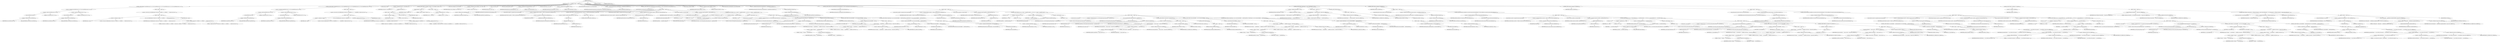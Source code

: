 digraph "execute" {  
"139" [label = <(METHOD,execute)<SUB>161</SUB>> ]
"6" [label = <(PARAM,this)<SUB>161</SUB>> ]
"140" [label = <(BLOCK,&lt;empty&gt;,&lt;empty&gt;)<SUB>161</SUB>> ]
"141" [label = <(CONTROL_STRUCTURE,if ((sourceFileSets.size() == 0) &amp;&amp; (sourceFileLists.size() == 0)),if ((sourceFileSets.size() == 0) &amp;&amp; (sourceFileLists.size() == 0)))<SUB>163</SUB>> ]
"142" [label = <(&lt;operator&gt;.logicalAnd,(sourceFileSets.size() == 0) &amp;&amp; (sourceFileLists.size() == 0))<SUB>163</SUB>> ]
"143" [label = <(&lt;operator&gt;.equals,sourceFileSets.size() == 0)<SUB>163</SUB>> ]
"144" [label = <(size,sourceFileSets.size())<SUB>163</SUB>> ]
"145" [label = <(&lt;operator&gt;.fieldAccess,this.sourceFileSets)<SUB>163</SUB>> ]
"146" [label = <(IDENTIFIER,this,sourceFileSets.size())<SUB>163</SUB>> ]
"147" [label = <(FIELD_IDENTIFIER,sourceFileSets,sourceFileSets)<SUB>163</SUB>> ]
"148" [label = <(LITERAL,0,sourceFileSets.size() == 0)<SUB>163</SUB>> ]
"149" [label = <(&lt;operator&gt;.equals,sourceFileLists.size() == 0)<SUB>163</SUB>> ]
"150" [label = <(size,sourceFileLists.size())<SUB>163</SUB>> ]
"151" [label = <(&lt;operator&gt;.fieldAccess,this.sourceFileLists)<SUB>163</SUB>> ]
"152" [label = <(IDENTIFIER,this,sourceFileLists.size())<SUB>163</SUB>> ]
"153" [label = <(FIELD_IDENTIFIER,sourceFileLists,sourceFileLists)<SUB>163</SUB>> ]
"154" [label = <(LITERAL,0,sourceFileLists.size() == 0)<SUB>163</SUB>> ]
"155" [label = <(BLOCK,&lt;empty&gt;,&lt;empty&gt;)<SUB>163</SUB>> ]
"156" [label = <(&lt;operator&gt;.throw,throw new BuildException(&quot;At least one &lt;srcfileset&gt; or &lt;srcfilelist&gt;&quot; + &quot; element must be set&quot;);)<SUB>164</SUB>> ]
"157" [label = <(BLOCK,&lt;empty&gt;,&lt;empty&gt;)<SUB>164</SUB>> ]
"158" [label = <(&lt;operator&gt;.assignment,&lt;empty&gt;)> ]
"159" [label = <(IDENTIFIER,$obj4,&lt;empty&gt;)> ]
"160" [label = <(&lt;operator&gt;.alloc,new BuildException(&quot;At least one &lt;srcfileset&gt; or &lt;srcfilelist&gt;&quot; + &quot; element must be set&quot;))<SUB>164</SUB>> ]
"161" [label = <(&lt;init&gt;,new BuildException(&quot;At least one &lt;srcfileset&gt; or &lt;srcfilelist&gt;&quot; + &quot; element must be set&quot;))<SUB>164</SUB>> ]
"162" [label = <(IDENTIFIER,$obj4,new BuildException(&quot;At least one &lt;srcfileset&gt; or &lt;srcfilelist&gt;&quot; + &quot; element must be set&quot;))> ]
"163" [label = <(&lt;operator&gt;.addition,&quot;At least one &lt;srcfileset&gt; or &lt;srcfilelist&gt;&quot; + &quot; element must be set&quot;)<SUB>164</SUB>> ]
"164" [label = <(LITERAL,&quot;At least one &lt;srcfileset&gt; or &lt;srcfilelist&gt;&quot;,&quot;At least one &lt;srcfileset&gt; or &lt;srcfilelist&gt;&quot; + &quot; element must be set&quot;)<SUB>164</SUB>> ]
"165" [label = <(LITERAL,&quot; element must be set&quot;,&quot;At least one &lt;srcfileset&gt; or &lt;srcfilelist&gt;&quot; + &quot; element must be set&quot;)<SUB>165</SUB>> ]
"166" [label = <(IDENTIFIER,$obj4,&lt;empty&gt;)> ]
"167" [label = <(CONTROL_STRUCTURE,if ((targetFileSets.size() == 0) &amp;&amp; (targetFileLists.size() == 0)),if ((targetFileSets.size() == 0) &amp;&amp; (targetFileLists.size() == 0)))<SUB>168</SUB>> ]
"168" [label = <(&lt;operator&gt;.logicalAnd,(targetFileSets.size() == 0) &amp;&amp; (targetFileLists.size() == 0))<SUB>168</SUB>> ]
"169" [label = <(&lt;operator&gt;.equals,targetFileSets.size() == 0)<SUB>168</SUB>> ]
"170" [label = <(size,targetFileSets.size())<SUB>168</SUB>> ]
"171" [label = <(&lt;operator&gt;.fieldAccess,this.targetFileSets)<SUB>168</SUB>> ]
"172" [label = <(IDENTIFIER,this,targetFileSets.size())<SUB>168</SUB>> ]
"173" [label = <(FIELD_IDENTIFIER,targetFileSets,targetFileSets)<SUB>168</SUB>> ]
"174" [label = <(LITERAL,0,targetFileSets.size() == 0)<SUB>168</SUB>> ]
"175" [label = <(&lt;operator&gt;.equals,targetFileLists.size() == 0)<SUB>168</SUB>> ]
"176" [label = <(size,targetFileLists.size())<SUB>168</SUB>> ]
"177" [label = <(&lt;operator&gt;.fieldAccess,this.targetFileLists)<SUB>168</SUB>> ]
"178" [label = <(IDENTIFIER,this,targetFileLists.size())<SUB>168</SUB>> ]
"179" [label = <(FIELD_IDENTIFIER,targetFileLists,targetFileLists)<SUB>168</SUB>> ]
"180" [label = <(LITERAL,0,targetFileLists.size() == 0)<SUB>168</SUB>> ]
"181" [label = <(BLOCK,&lt;empty&gt;,&lt;empty&gt;)<SUB>168</SUB>> ]
"182" [label = <(&lt;operator&gt;.throw,throw new BuildException(&quot;At least one &lt;targetfileset&gt; or&quot; + &quot; &lt;targetfilelist&gt; element must be set&quot;);)<SUB>169</SUB>> ]
"183" [label = <(BLOCK,&lt;empty&gt;,&lt;empty&gt;)<SUB>169</SUB>> ]
"184" [label = <(&lt;operator&gt;.assignment,&lt;empty&gt;)> ]
"185" [label = <(IDENTIFIER,$obj5,&lt;empty&gt;)> ]
"186" [label = <(&lt;operator&gt;.alloc,new BuildException(&quot;At least one &lt;targetfileset&gt; or&quot; + &quot; &lt;targetfilelist&gt; element must be set&quot;))<SUB>169</SUB>> ]
"187" [label = <(&lt;init&gt;,new BuildException(&quot;At least one &lt;targetfileset&gt; or&quot; + &quot; &lt;targetfilelist&gt; element must be set&quot;))<SUB>169</SUB>> ]
"188" [label = <(IDENTIFIER,$obj5,new BuildException(&quot;At least one &lt;targetfileset&gt; or&quot; + &quot; &lt;targetfilelist&gt; element must be set&quot;))> ]
"189" [label = <(&lt;operator&gt;.addition,&quot;At least one &lt;targetfileset&gt; or&quot; + &quot; &lt;targetfilelist&gt; element must be set&quot;)<SUB>169</SUB>> ]
"190" [label = <(LITERAL,&quot;At least one &lt;targetfileset&gt; or&quot;,&quot;At least one &lt;targetfileset&gt; or&quot; + &quot; &lt;targetfilelist&gt; element must be set&quot;)<SUB>169</SUB>> ]
"191" [label = <(LITERAL,&quot; &lt;targetfilelist&gt; element must be set&quot;,&quot;At least one &lt;targetfileset&gt; or&quot; + &quot; &lt;targetfilelist&gt; element must be set&quot;)<SUB>170</SUB>> ]
"192" [label = <(IDENTIFIER,$obj5,&lt;empty&gt;)> ]
"193" [label = <(LOCAL,long now: long)> ]
"194" [label = <(&lt;operator&gt;.assignment,long now = this.getTime())<SUB>173</SUB>> ]
"195" [label = <(IDENTIFIER,now,long now = this.getTime())<SUB>173</SUB>> ]
"196" [label = <(getTime,this.getTime())<SUB>173</SUB>> ]
"197" [label = <(BLOCK,&lt;empty&gt;,&lt;empty&gt;)<SUB>173</SUB>> ]
"198" [label = <(&lt;operator&gt;.assignment,&lt;empty&gt;)> ]
"199" [label = <(IDENTIFIER,$obj6,&lt;empty&gt;)> ]
"200" [label = <(&lt;operator&gt;.alloc,new Date())<SUB>173</SUB>> ]
"201" [label = <(&lt;init&gt;,new Date())<SUB>173</SUB>> ]
"202" [label = <(IDENTIFIER,$obj6,new Date())> ]
"203" [label = <(IDENTIFIER,$obj6,&lt;empty&gt;)> ]
"204" [label = <(CONTROL_STRUCTURE,if (Os.isFamily(&quot;windows&quot;)),if (Os.isFamily(&quot;windows&quot;)))<SUB>179</SUB>> ]
"205" [label = <(isFamily,isFamily(&quot;windows&quot;))<SUB>179</SUB>> ]
"206" [label = <(IDENTIFIER,Os,isFamily(&quot;windows&quot;))<SUB>179</SUB>> ]
"207" [label = <(LITERAL,&quot;windows&quot;,isFamily(&quot;windows&quot;))<SUB>179</SUB>> ]
"208" [label = <(BLOCK,&lt;empty&gt;,&lt;empty&gt;)<SUB>179</SUB>> ]
"209" [label = <(&lt;operator&gt;.assignmentPlus,now += 2000)<SUB>180</SUB>> ]
"210" [label = <(IDENTIFIER,now,now += 2000)<SUB>180</SUB>> ]
"211" [label = <(LITERAL,2000,now += 2000)<SUB>180</SUB>> ]
"4" [label = <(LOCAL,Vector allTargets: java.util.Vector)> ]
"212" [label = <(&lt;operator&gt;.assignment,Vector allTargets = new Vector())<SUB>186</SUB>> ]
"213" [label = <(IDENTIFIER,allTargets,Vector allTargets = new Vector())<SUB>186</SUB>> ]
"214" [label = <(&lt;operator&gt;.alloc,new Vector())<SUB>186</SUB>> ]
"215" [label = <(&lt;init&gt;,new Vector())<SUB>186</SUB>> ]
"3" [label = <(IDENTIFIER,allTargets,new Vector())<SUB>186</SUB>> ]
"216" [label = <(LOCAL,long oldestTargetTime: long)> ]
"217" [label = <(&lt;operator&gt;.assignment,long oldestTargetTime = 0)<SUB>187</SUB>> ]
"218" [label = <(IDENTIFIER,oldestTargetTime,long oldestTargetTime = 0)<SUB>187</SUB>> ]
"219" [label = <(LITERAL,0,long oldestTargetTime = 0)<SUB>187</SUB>> ]
"220" [label = <(LOCAL,File oldestTarget: java.io.File)> ]
"221" [label = <(&lt;operator&gt;.assignment,File oldestTarget = null)<SUB>188</SUB>> ]
"222" [label = <(IDENTIFIER,oldestTarget,File oldestTarget = null)<SUB>188</SUB>> ]
"223" [label = <(LITERAL,null,File oldestTarget = null)<SUB>188</SUB>> ]
"224" [label = <(LOCAL,Enumeration enumTargetSets: java.util.Enumeration)> ]
"225" [label = <(&lt;operator&gt;.assignment,Enumeration enumTargetSets = targetFileSets.elements())<SUB>189</SUB>> ]
"226" [label = <(IDENTIFIER,enumTargetSets,Enumeration enumTargetSets = targetFileSets.elements())<SUB>189</SUB>> ]
"227" [label = <(elements,targetFileSets.elements())<SUB>189</SUB>> ]
"228" [label = <(&lt;operator&gt;.fieldAccess,this.targetFileSets)<SUB>189</SUB>> ]
"229" [label = <(IDENTIFIER,this,targetFileSets.elements())<SUB>189</SUB>> ]
"230" [label = <(FIELD_IDENTIFIER,targetFileSets,targetFileSets)<SUB>189</SUB>> ]
"231" [label = <(CONTROL_STRUCTURE,while (enumTargetSets.hasMoreElements()),while (enumTargetSets.hasMoreElements()))<SUB>190</SUB>> ]
"232" [label = <(hasMoreElements,enumTargetSets.hasMoreElements())<SUB>190</SUB>> ]
"233" [label = <(IDENTIFIER,enumTargetSets,enumTargetSets.hasMoreElements())<SUB>190</SUB>> ]
"234" [label = <(BLOCK,&lt;empty&gt;,&lt;empty&gt;)<SUB>190</SUB>> ]
"235" [label = <(LOCAL,FileSet targetFS: org.apache.tools.ant.types.FileSet)> ]
"236" [label = <(&lt;operator&gt;.assignment,FileSet targetFS = (FileSet) enumTargetSets.nextElement())<SUB>192</SUB>> ]
"237" [label = <(IDENTIFIER,targetFS,FileSet targetFS = (FileSet) enumTargetSets.nextElement())<SUB>192</SUB>> ]
"238" [label = <(&lt;operator&gt;.cast,(FileSet) enumTargetSets.nextElement())<SUB>192</SUB>> ]
"239" [label = <(TYPE_REF,FileSet,FileSet)<SUB>192</SUB>> ]
"240" [label = <(nextElement,enumTargetSets.nextElement())<SUB>192</SUB>> ]
"241" [label = <(IDENTIFIER,enumTargetSets,enumTargetSets.nextElement())<SUB>192</SUB>> ]
"242" [label = <(CONTROL_STRUCTURE,if (!targetFS.getDir(getProject()).exists()),if (!targetFS.getDir(getProject()).exists()))<SUB>193</SUB>> ]
"243" [label = <(&lt;operator&gt;.logicalNot,!targetFS.getDir(getProject()).exists())<SUB>193</SUB>> ]
"244" [label = <(exists,exists())<SUB>193</SUB>> ]
"245" [label = <(getDir,getDir(getProject()))<SUB>193</SUB>> ]
"246" [label = <(IDENTIFIER,targetFS,getDir(getProject()))<SUB>193</SUB>> ]
"247" [label = <(getProject,getProject())<SUB>193</SUB>> ]
"5" [label = <(IDENTIFIER,this,getProject())<SUB>193</SUB>> ]
"248" [label = <(BLOCK,&lt;empty&gt;,&lt;empty&gt;)<SUB>193</SUB>> ]
"249" [label = <(CONTROL_STRUCTURE,continue;,continue;)<SUB>195</SUB>> ]
"250" [label = <(LOCAL,DirectoryScanner targetDS: org.apache.tools.ant.DirectoryScanner)> ]
"251" [label = <(&lt;operator&gt;.assignment,DirectoryScanner targetDS = getDirectoryScanner(getProject()))<SUB>198</SUB>> ]
"252" [label = <(IDENTIFIER,targetDS,DirectoryScanner targetDS = getDirectoryScanner(getProject()))<SUB>198</SUB>> ]
"253" [label = <(getDirectoryScanner,getDirectoryScanner(getProject()))<SUB>198</SUB>> ]
"254" [label = <(IDENTIFIER,targetFS,getDirectoryScanner(getProject()))<SUB>198</SUB>> ]
"255" [label = <(getProject,getProject())<SUB>198</SUB>> ]
"7" [label = <(IDENTIFIER,this,getProject())<SUB>198</SUB>> ]
"256" [label = <(LOCAL,String[] targetFiles: java.lang.String[])> ]
"257" [label = <(&lt;operator&gt;.assignment,String[] targetFiles = getIncludedFiles())<SUB>199</SUB>> ]
"258" [label = <(IDENTIFIER,targetFiles,String[] targetFiles = getIncludedFiles())<SUB>199</SUB>> ]
"259" [label = <(getIncludedFiles,getIncludedFiles())<SUB>199</SUB>> ]
"260" [label = <(IDENTIFIER,targetDS,getIncludedFiles())<SUB>199</SUB>> ]
"261" [label = <(CONTROL_STRUCTURE,for (int i = 0; Some(i &lt; targetFiles.length); i++),for (int i = 0; Some(i &lt; targetFiles.length); i++))<SUB>201</SUB>> ]
"262" [label = <(LOCAL,int i: int)> ]
"263" [label = <(&lt;operator&gt;.assignment,int i = 0)<SUB>201</SUB>> ]
"264" [label = <(IDENTIFIER,i,int i = 0)<SUB>201</SUB>> ]
"265" [label = <(LITERAL,0,int i = 0)<SUB>201</SUB>> ]
"266" [label = <(&lt;operator&gt;.lessThan,i &lt; targetFiles.length)<SUB>201</SUB>> ]
"267" [label = <(IDENTIFIER,i,i &lt; targetFiles.length)<SUB>201</SUB>> ]
"268" [label = <(&lt;operator&gt;.fieldAccess,targetFiles.length)<SUB>201</SUB>> ]
"269" [label = <(IDENTIFIER,targetFiles,i &lt; targetFiles.length)<SUB>201</SUB>> ]
"270" [label = <(FIELD_IDENTIFIER,length,length)<SUB>201</SUB>> ]
"271" [label = <(&lt;operator&gt;.postIncrement,i++)<SUB>201</SUB>> ]
"272" [label = <(IDENTIFIER,i,i++)<SUB>201</SUB>> ]
"273" [label = <(BLOCK,&lt;empty&gt;,&lt;empty&gt;)<SUB>201</SUB>> ]
"10" [label = <(LOCAL,File dest: java.io.File)> ]
"274" [label = <(&lt;operator&gt;.assignment,File dest = new File(targetFS.getDir(getProject()), targetFiles[i]))<SUB>203</SUB>> ]
"275" [label = <(IDENTIFIER,dest,File dest = new File(targetFS.getDir(getProject()), targetFiles[i]))<SUB>203</SUB>> ]
"276" [label = <(&lt;operator&gt;.alloc,new File(targetFS.getDir(getProject()), targetFiles[i]))<SUB>203</SUB>> ]
"277" [label = <(&lt;init&gt;,new File(targetFS.getDir(getProject()), targetFiles[i]))<SUB>203</SUB>> ]
"9" [label = <(IDENTIFIER,dest,new File(targetFS.getDir(getProject()), targetFiles[i]))<SUB>203</SUB>> ]
"278" [label = <(getDir,getDir(getProject()))<SUB>203</SUB>> ]
"279" [label = <(IDENTIFIER,targetFS,getDir(getProject()))<SUB>203</SUB>> ]
"280" [label = <(getProject,getProject())<SUB>203</SUB>> ]
"8" [label = <(IDENTIFIER,this,getProject())<SUB>203</SUB>> ]
"281" [label = <(&lt;operator&gt;.indexAccess,targetFiles[i])<SUB>203</SUB>> ]
"282" [label = <(IDENTIFIER,targetFiles,new File(targetFS.getDir(getProject()), targetFiles[i]))<SUB>203</SUB>> ]
"283" [label = <(IDENTIFIER,i,new File(targetFS.getDir(getProject()), targetFiles[i]))<SUB>203</SUB>> ]
"284" [label = <(addElement,allTargets.addElement(dest))<SUB>204</SUB>> ]
"285" [label = <(IDENTIFIER,allTargets,allTargets.addElement(dest))<SUB>204</SUB>> ]
"286" [label = <(IDENTIFIER,dest,allTargets.addElement(dest))<SUB>204</SUB>> ]
"287" [label = <(CONTROL_STRUCTURE,if (dest.lastModified() &gt; now),if (dest.lastModified() &gt; now))<SUB>206</SUB>> ]
"288" [label = <(&lt;operator&gt;.greaterThan,dest.lastModified() &gt; now)<SUB>206</SUB>> ]
"289" [label = <(lastModified,dest.lastModified())<SUB>206</SUB>> ]
"290" [label = <(IDENTIFIER,dest,dest.lastModified())<SUB>206</SUB>> ]
"291" [label = <(IDENTIFIER,now,dest.lastModified() &gt; now)<SUB>206</SUB>> ]
"292" [label = <(BLOCK,&lt;empty&gt;,&lt;empty&gt;)<SUB>206</SUB>> ]
"293" [label = <(log,log(&quot;Warning: &quot; + targetFiles[i] + &quot; modified in the future.&quot;, Project.MSG_WARN))<SUB>207</SUB>> ]
"11" [label = <(IDENTIFIER,this,log(&quot;Warning: &quot; + targetFiles[i] + &quot; modified in the future.&quot;, Project.MSG_WARN))<SUB>207</SUB>> ]
"294" [label = <(&lt;operator&gt;.addition,&quot;Warning: &quot; + targetFiles[i] + &quot; modified in the future.&quot;)<SUB>207</SUB>> ]
"295" [label = <(&lt;operator&gt;.addition,&quot;Warning: &quot; + targetFiles[i])<SUB>207</SUB>> ]
"296" [label = <(LITERAL,&quot;Warning: &quot;,&quot;Warning: &quot; + targetFiles[i])<SUB>207</SUB>> ]
"297" [label = <(&lt;operator&gt;.indexAccess,targetFiles[i])<SUB>207</SUB>> ]
"298" [label = <(IDENTIFIER,targetFiles,&quot;Warning: &quot; + targetFiles[i])<SUB>207</SUB>> ]
"299" [label = <(IDENTIFIER,i,&quot;Warning: &quot; + targetFiles[i])<SUB>207</SUB>> ]
"300" [label = <(LITERAL,&quot; modified in the future.&quot;,&quot;Warning: &quot; + targetFiles[i] + &quot; modified in the future.&quot;)<SUB>207</SUB>> ]
"301" [label = <(&lt;operator&gt;.fieldAccess,Project.MSG_WARN)<SUB>208</SUB>> ]
"302" [label = <(IDENTIFIER,Project,log(&quot;Warning: &quot; + targetFiles[i] + &quot; modified in the future.&quot;, Project.MSG_WARN))<SUB>208</SUB>> ]
"303" [label = <(FIELD_IDENTIFIER,MSG_WARN,MSG_WARN)<SUB>208</SUB>> ]
"304" [label = <(CONTROL_STRUCTURE,if (oldestTarget == null || dest.lastModified() &lt; oldestTargetTime),if (oldestTarget == null || dest.lastModified() &lt; oldestTargetTime))<SUB>211</SUB>> ]
"305" [label = <(&lt;operator&gt;.logicalOr,oldestTarget == null || dest.lastModified() &lt; oldestTargetTime)<SUB>211</SUB>> ]
"306" [label = <(&lt;operator&gt;.equals,oldestTarget == null)<SUB>211</SUB>> ]
"307" [label = <(IDENTIFIER,oldestTarget,oldestTarget == null)<SUB>211</SUB>> ]
"308" [label = <(LITERAL,null,oldestTarget == null)<SUB>211</SUB>> ]
"309" [label = <(&lt;operator&gt;.lessThan,dest.lastModified() &lt; oldestTargetTime)<SUB>212</SUB>> ]
"310" [label = <(lastModified,dest.lastModified())<SUB>212</SUB>> ]
"311" [label = <(IDENTIFIER,dest,dest.lastModified())<SUB>212</SUB>> ]
"312" [label = <(IDENTIFIER,oldestTargetTime,dest.lastModified() &lt; oldestTargetTime)<SUB>212</SUB>> ]
"313" [label = <(BLOCK,&lt;empty&gt;,&lt;empty&gt;)<SUB>212</SUB>> ]
"314" [label = <(&lt;operator&gt;.assignment,oldestTargetTime = dest.lastModified())<SUB>213</SUB>> ]
"315" [label = <(IDENTIFIER,oldestTargetTime,oldestTargetTime = dest.lastModified())<SUB>213</SUB>> ]
"316" [label = <(lastModified,dest.lastModified())<SUB>213</SUB>> ]
"317" [label = <(IDENTIFIER,dest,dest.lastModified())<SUB>213</SUB>> ]
"318" [label = <(&lt;operator&gt;.assignment,oldestTarget = dest)<SUB>214</SUB>> ]
"319" [label = <(IDENTIFIER,oldestTarget,oldestTarget = dest)<SUB>214</SUB>> ]
"320" [label = <(IDENTIFIER,dest,oldestTarget = dest)<SUB>214</SUB>> ]
"321" [label = <(LOCAL,boolean upToDate: boolean)> ]
"322" [label = <(&lt;operator&gt;.assignment,boolean upToDate = true)<SUB>222</SUB>> ]
"323" [label = <(IDENTIFIER,upToDate,boolean upToDate = true)<SUB>222</SUB>> ]
"324" [label = <(LITERAL,true,boolean upToDate = true)<SUB>222</SUB>> ]
"325" [label = <(LOCAL,Enumeration enumTargetLists: java.util.Enumeration)> ]
"326" [label = <(&lt;operator&gt;.assignment,Enumeration enumTargetLists = targetFileLists.elements())<SUB>223</SUB>> ]
"327" [label = <(IDENTIFIER,enumTargetLists,Enumeration enumTargetLists = targetFileLists.elements())<SUB>223</SUB>> ]
"328" [label = <(elements,targetFileLists.elements())<SUB>223</SUB>> ]
"329" [label = <(&lt;operator&gt;.fieldAccess,this.targetFileLists)<SUB>223</SUB>> ]
"330" [label = <(IDENTIFIER,this,targetFileLists.elements())<SUB>223</SUB>> ]
"331" [label = <(FIELD_IDENTIFIER,targetFileLists,targetFileLists)<SUB>223</SUB>> ]
"332" [label = <(CONTROL_STRUCTURE,while (enumTargetLists.hasMoreElements()),while (enumTargetLists.hasMoreElements()))<SUB>224</SUB>> ]
"333" [label = <(hasMoreElements,enumTargetLists.hasMoreElements())<SUB>224</SUB>> ]
"334" [label = <(IDENTIFIER,enumTargetLists,enumTargetLists.hasMoreElements())<SUB>224</SUB>> ]
"335" [label = <(BLOCK,&lt;empty&gt;,&lt;empty&gt;)<SUB>224</SUB>> ]
"336" [label = <(LOCAL,FileList targetFL: org.apache.tools.ant.types.FileList)> ]
"337" [label = <(&lt;operator&gt;.assignment,FileList targetFL = (FileList) enumTargetLists.nextElement())<SUB>226</SUB>> ]
"338" [label = <(IDENTIFIER,targetFL,FileList targetFL = (FileList) enumTargetLists.nextElement())<SUB>226</SUB>> ]
"339" [label = <(&lt;operator&gt;.cast,(FileList) enumTargetLists.nextElement())<SUB>226</SUB>> ]
"340" [label = <(TYPE_REF,FileList,FileList)<SUB>226</SUB>> ]
"341" [label = <(nextElement,enumTargetLists.nextElement())<SUB>226</SUB>> ]
"342" [label = <(IDENTIFIER,enumTargetLists,enumTargetLists.nextElement())<SUB>226</SUB>> ]
"343" [label = <(LOCAL,String[] targetFiles: java.lang.String[])> ]
"344" [label = <(&lt;operator&gt;.assignment,String[] targetFiles = getFiles(getProject()))<SUB>227</SUB>> ]
"345" [label = <(IDENTIFIER,targetFiles,String[] targetFiles = getFiles(getProject()))<SUB>227</SUB>> ]
"346" [label = <(getFiles,getFiles(getProject()))<SUB>227</SUB>> ]
"347" [label = <(IDENTIFIER,targetFL,getFiles(getProject()))<SUB>227</SUB>> ]
"348" [label = <(getProject,getProject())<SUB>227</SUB>> ]
"12" [label = <(IDENTIFIER,this,getProject())<SUB>227</SUB>> ]
"349" [label = <(CONTROL_STRUCTURE,for (int i = 0; Some(i &lt; targetFiles.length); i++),for (int i = 0; Some(i &lt; targetFiles.length); i++))<SUB>229</SUB>> ]
"350" [label = <(LOCAL,int i: int)> ]
"351" [label = <(&lt;operator&gt;.assignment,int i = 0)<SUB>229</SUB>> ]
"352" [label = <(IDENTIFIER,i,int i = 0)<SUB>229</SUB>> ]
"353" [label = <(LITERAL,0,int i = 0)<SUB>229</SUB>> ]
"354" [label = <(&lt;operator&gt;.lessThan,i &lt; targetFiles.length)<SUB>229</SUB>> ]
"355" [label = <(IDENTIFIER,i,i &lt; targetFiles.length)<SUB>229</SUB>> ]
"356" [label = <(&lt;operator&gt;.fieldAccess,targetFiles.length)<SUB>229</SUB>> ]
"357" [label = <(IDENTIFIER,targetFiles,i &lt; targetFiles.length)<SUB>229</SUB>> ]
"358" [label = <(FIELD_IDENTIFIER,length,length)<SUB>229</SUB>> ]
"359" [label = <(&lt;operator&gt;.postIncrement,i++)<SUB>229</SUB>> ]
"360" [label = <(IDENTIFIER,i,i++)<SUB>229</SUB>> ]
"361" [label = <(BLOCK,&lt;empty&gt;,&lt;empty&gt;)<SUB>229</SUB>> ]
"15" [label = <(LOCAL,File dest: java.io.File)> ]
"362" [label = <(&lt;operator&gt;.assignment,File dest = new File(targetFL.getDir(getProject()), targetFiles[i]))<SUB>231</SUB>> ]
"363" [label = <(IDENTIFIER,dest,File dest = new File(targetFL.getDir(getProject()), targetFiles[i]))<SUB>231</SUB>> ]
"364" [label = <(&lt;operator&gt;.alloc,new File(targetFL.getDir(getProject()), targetFiles[i]))<SUB>231</SUB>> ]
"365" [label = <(&lt;init&gt;,new File(targetFL.getDir(getProject()), targetFiles[i]))<SUB>231</SUB>> ]
"14" [label = <(IDENTIFIER,dest,new File(targetFL.getDir(getProject()), targetFiles[i]))<SUB>231</SUB>> ]
"366" [label = <(getDir,getDir(getProject()))<SUB>231</SUB>> ]
"367" [label = <(IDENTIFIER,targetFL,getDir(getProject()))<SUB>231</SUB>> ]
"368" [label = <(getProject,getProject())<SUB>231</SUB>> ]
"13" [label = <(IDENTIFIER,this,getProject())<SUB>231</SUB>> ]
"369" [label = <(&lt;operator&gt;.indexAccess,targetFiles[i])<SUB>231</SUB>> ]
"370" [label = <(IDENTIFIER,targetFiles,new File(targetFL.getDir(getProject()), targetFiles[i]))<SUB>231</SUB>> ]
"371" [label = <(IDENTIFIER,i,new File(targetFL.getDir(getProject()), targetFiles[i]))<SUB>231</SUB>> ]
"372" [label = <(CONTROL_STRUCTURE,if (!dest.exists()),if (!dest.exists()))<SUB>232</SUB>> ]
"373" [label = <(&lt;operator&gt;.logicalNot,!dest.exists())<SUB>232</SUB>> ]
"374" [label = <(exists,dest.exists())<SUB>232</SUB>> ]
"375" [label = <(IDENTIFIER,dest,dest.exists())<SUB>232</SUB>> ]
"376" [label = <(BLOCK,&lt;empty&gt;,&lt;empty&gt;)<SUB>232</SUB>> ]
"377" [label = <(log,log(targetFiles[i] + &quot; does not exist.&quot;, Project.MSG_VERBOSE))<SUB>233</SUB>> ]
"16" [label = <(IDENTIFIER,this,log(targetFiles[i] + &quot; does not exist.&quot;, Project.MSG_VERBOSE))<SUB>233</SUB>> ]
"378" [label = <(&lt;operator&gt;.addition,targetFiles[i] + &quot; does not exist.&quot;)<SUB>233</SUB>> ]
"379" [label = <(&lt;operator&gt;.indexAccess,targetFiles[i])<SUB>233</SUB>> ]
"380" [label = <(IDENTIFIER,targetFiles,targetFiles[i] + &quot; does not exist.&quot;)<SUB>233</SUB>> ]
"381" [label = <(IDENTIFIER,i,targetFiles[i] + &quot; does not exist.&quot;)<SUB>233</SUB>> ]
"382" [label = <(LITERAL,&quot; does not exist.&quot;,targetFiles[i] + &quot; does not exist.&quot;)<SUB>233</SUB>> ]
"383" [label = <(&lt;operator&gt;.fieldAccess,Project.MSG_VERBOSE)<SUB>233</SUB>> ]
"384" [label = <(IDENTIFIER,Project,log(targetFiles[i] + &quot; does not exist.&quot;, Project.MSG_VERBOSE))<SUB>233</SUB>> ]
"385" [label = <(FIELD_IDENTIFIER,MSG_VERBOSE,MSG_VERBOSE)<SUB>233</SUB>> ]
"386" [label = <(&lt;operator&gt;.assignment,upToDate = false)<SUB>234</SUB>> ]
"387" [label = <(IDENTIFIER,upToDate,upToDate = false)<SUB>234</SUB>> ]
"388" [label = <(LITERAL,false,upToDate = false)<SUB>234</SUB>> ]
"389" [label = <(CONTROL_STRUCTURE,continue;,continue;)<SUB>235</SUB>> ]
"390" [label = <(CONTROL_STRUCTURE,else,else)<SUB>236</SUB>> ]
"391" [label = <(BLOCK,&lt;empty&gt;,&lt;empty&gt;)<SUB>236</SUB>> ]
"392" [label = <(addElement,allTargets.addElement(dest))<SUB>237</SUB>> ]
"393" [label = <(IDENTIFIER,allTargets,allTargets.addElement(dest))<SUB>237</SUB>> ]
"394" [label = <(IDENTIFIER,dest,allTargets.addElement(dest))<SUB>237</SUB>> ]
"395" [label = <(CONTROL_STRUCTURE,if (dest.lastModified() &gt; now),if (dest.lastModified() &gt; now))<SUB>239</SUB>> ]
"396" [label = <(&lt;operator&gt;.greaterThan,dest.lastModified() &gt; now)<SUB>239</SUB>> ]
"397" [label = <(lastModified,dest.lastModified())<SUB>239</SUB>> ]
"398" [label = <(IDENTIFIER,dest,dest.lastModified())<SUB>239</SUB>> ]
"399" [label = <(IDENTIFIER,now,dest.lastModified() &gt; now)<SUB>239</SUB>> ]
"400" [label = <(BLOCK,&lt;empty&gt;,&lt;empty&gt;)<SUB>239</SUB>> ]
"401" [label = <(log,log(&quot;Warning: &quot; + targetFiles[i] + &quot; modified in the future.&quot;, Project.MSG_WARN))<SUB>240</SUB>> ]
"17" [label = <(IDENTIFIER,this,log(&quot;Warning: &quot; + targetFiles[i] + &quot; modified in the future.&quot;, Project.MSG_WARN))<SUB>240</SUB>> ]
"402" [label = <(&lt;operator&gt;.addition,&quot;Warning: &quot; + targetFiles[i] + &quot; modified in the future.&quot;)<SUB>240</SUB>> ]
"403" [label = <(&lt;operator&gt;.addition,&quot;Warning: &quot; + targetFiles[i])<SUB>240</SUB>> ]
"404" [label = <(LITERAL,&quot;Warning: &quot;,&quot;Warning: &quot; + targetFiles[i])<SUB>240</SUB>> ]
"405" [label = <(&lt;operator&gt;.indexAccess,targetFiles[i])<SUB>240</SUB>> ]
"406" [label = <(IDENTIFIER,targetFiles,&quot;Warning: &quot; + targetFiles[i])<SUB>240</SUB>> ]
"407" [label = <(IDENTIFIER,i,&quot;Warning: &quot; + targetFiles[i])<SUB>240</SUB>> ]
"408" [label = <(LITERAL,&quot; modified in the future.&quot;,&quot;Warning: &quot; + targetFiles[i] + &quot; modified in the future.&quot;)<SUB>240</SUB>> ]
"409" [label = <(&lt;operator&gt;.fieldAccess,Project.MSG_WARN)<SUB>241</SUB>> ]
"410" [label = <(IDENTIFIER,Project,log(&quot;Warning: &quot; + targetFiles[i] + &quot; modified in the future.&quot;, Project.MSG_WARN))<SUB>241</SUB>> ]
"411" [label = <(FIELD_IDENTIFIER,MSG_WARN,MSG_WARN)<SUB>241</SUB>> ]
"412" [label = <(CONTROL_STRUCTURE,if (oldestTarget == null || dest.lastModified() &lt; oldestTargetTime),if (oldestTarget == null || dest.lastModified() &lt; oldestTargetTime))<SUB>244</SUB>> ]
"413" [label = <(&lt;operator&gt;.logicalOr,oldestTarget == null || dest.lastModified() &lt; oldestTargetTime)<SUB>244</SUB>> ]
"414" [label = <(&lt;operator&gt;.equals,oldestTarget == null)<SUB>244</SUB>> ]
"415" [label = <(IDENTIFIER,oldestTarget,oldestTarget == null)<SUB>244</SUB>> ]
"416" [label = <(LITERAL,null,oldestTarget == null)<SUB>244</SUB>> ]
"417" [label = <(&lt;operator&gt;.lessThan,dest.lastModified() &lt; oldestTargetTime)<SUB>245</SUB>> ]
"418" [label = <(lastModified,dest.lastModified())<SUB>245</SUB>> ]
"419" [label = <(IDENTIFIER,dest,dest.lastModified())<SUB>245</SUB>> ]
"420" [label = <(IDENTIFIER,oldestTargetTime,dest.lastModified() &lt; oldestTargetTime)<SUB>245</SUB>> ]
"421" [label = <(BLOCK,&lt;empty&gt;,&lt;empty&gt;)<SUB>245</SUB>> ]
"422" [label = <(&lt;operator&gt;.assignment,oldestTargetTime = dest.lastModified())<SUB>246</SUB>> ]
"423" [label = <(IDENTIFIER,oldestTargetTime,oldestTargetTime = dest.lastModified())<SUB>246</SUB>> ]
"424" [label = <(lastModified,dest.lastModified())<SUB>246</SUB>> ]
"425" [label = <(IDENTIFIER,dest,dest.lastModified())<SUB>246</SUB>> ]
"426" [label = <(&lt;operator&gt;.assignment,oldestTarget = dest)<SUB>247</SUB>> ]
"427" [label = <(IDENTIFIER,oldestTarget,oldestTarget = dest)<SUB>247</SUB>> ]
"428" [label = <(IDENTIFIER,dest,oldestTarget = dest)<SUB>247</SUB>> ]
"429" [label = <(CONTROL_STRUCTURE,if (oldestTarget != null),if (oldestTarget != null))<SUB>251</SUB>> ]
"430" [label = <(&lt;operator&gt;.notEquals,oldestTarget != null)<SUB>251</SUB>> ]
"431" [label = <(IDENTIFIER,oldestTarget,oldestTarget != null)<SUB>251</SUB>> ]
"432" [label = <(LITERAL,null,oldestTarget != null)<SUB>251</SUB>> ]
"433" [label = <(BLOCK,&lt;empty&gt;,&lt;empty&gt;)<SUB>251</SUB>> ]
"434" [label = <(log,log(oldestTarget + &quot; is oldest target file&quot;, Project.MSG_VERBOSE))<SUB>252</SUB>> ]
"18" [label = <(IDENTIFIER,this,log(oldestTarget + &quot; is oldest target file&quot;, Project.MSG_VERBOSE))<SUB>252</SUB>> ]
"435" [label = <(&lt;operator&gt;.addition,oldestTarget + &quot; is oldest target file&quot;)<SUB>252</SUB>> ]
"436" [label = <(IDENTIFIER,oldestTarget,oldestTarget + &quot; is oldest target file&quot;)<SUB>252</SUB>> ]
"437" [label = <(LITERAL,&quot; is oldest target file&quot;,oldestTarget + &quot; is oldest target file&quot;)<SUB>252</SUB>> ]
"438" [label = <(&lt;operator&gt;.fieldAccess,Project.MSG_VERBOSE)<SUB>252</SUB>> ]
"439" [label = <(IDENTIFIER,Project,log(oldestTarget + &quot; is oldest target file&quot;, Project.MSG_VERBOSE))<SUB>252</SUB>> ]
"440" [label = <(FIELD_IDENTIFIER,MSG_VERBOSE,MSG_VERBOSE)<SUB>252</SUB>> ]
"441" [label = <(CONTROL_STRUCTURE,else,else)<SUB>253</SUB>> ]
"442" [label = <(BLOCK,&lt;empty&gt;,&lt;empty&gt;)<SUB>253</SUB>> ]
"443" [label = <(&lt;operator&gt;.assignment,upToDate = false)<SUB>256</SUB>> ]
"444" [label = <(IDENTIFIER,upToDate,upToDate = false)<SUB>256</SUB>> ]
"445" [label = <(LITERAL,false,upToDate = false)<SUB>256</SUB>> ]
"446" [label = <(CONTROL_STRUCTURE,if (upToDate),if (upToDate))<SUB>262</SUB>> ]
"447" [label = <(IDENTIFIER,upToDate,if (upToDate))<SUB>262</SUB>> ]
"448" [label = <(BLOCK,&lt;empty&gt;,&lt;empty&gt;)<SUB>262</SUB>> ]
"449" [label = <(LOCAL,Enumeration enumSourceLists: java.util.Enumeration)> ]
"450" [label = <(&lt;operator&gt;.assignment,Enumeration enumSourceLists = sourceFileLists.elements())<SUB>263</SUB>> ]
"451" [label = <(IDENTIFIER,enumSourceLists,Enumeration enumSourceLists = sourceFileLists.elements())<SUB>263</SUB>> ]
"452" [label = <(elements,sourceFileLists.elements())<SUB>263</SUB>> ]
"453" [label = <(&lt;operator&gt;.fieldAccess,this.sourceFileLists)<SUB>263</SUB>> ]
"454" [label = <(IDENTIFIER,this,sourceFileLists.elements())<SUB>263</SUB>> ]
"455" [label = <(FIELD_IDENTIFIER,sourceFileLists,sourceFileLists)<SUB>263</SUB>> ]
"456" [label = <(CONTROL_STRUCTURE,while (upToDate &amp;&amp; enumSourceLists.hasMoreElements()),while (upToDate &amp;&amp; enumSourceLists.hasMoreElements()))<SUB>264</SUB>> ]
"457" [label = <(&lt;operator&gt;.logicalAnd,upToDate &amp;&amp; enumSourceLists.hasMoreElements())<SUB>264</SUB>> ]
"458" [label = <(IDENTIFIER,upToDate,upToDate &amp;&amp; enumSourceLists.hasMoreElements())<SUB>264</SUB>> ]
"459" [label = <(hasMoreElements,enumSourceLists.hasMoreElements())<SUB>264</SUB>> ]
"460" [label = <(IDENTIFIER,enumSourceLists,enumSourceLists.hasMoreElements())<SUB>264</SUB>> ]
"461" [label = <(BLOCK,&lt;empty&gt;,&lt;empty&gt;)<SUB>264</SUB>> ]
"462" [label = <(LOCAL,FileList sourceFL: org.apache.tools.ant.types.FileList)> ]
"463" [label = <(&lt;operator&gt;.assignment,FileList sourceFL = (FileList) enumSourceLists.nextElement())<SUB>266</SUB>> ]
"464" [label = <(IDENTIFIER,sourceFL,FileList sourceFL = (FileList) enumSourceLists.nextElement())<SUB>266</SUB>> ]
"465" [label = <(&lt;operator&gt;.cast,(FileList) enumSourceLists.nextElement())<SUB>266</SUB>> ]
"466" [label = <(TYPE_REF,FileList,FileList)<SUB>266</SUB>> ]
"467" [label = <(nextElement,enumSourceLists.nextElement())<SUB>266</SUB>> ]
"468" [label = <(IDENTIFIER,enumSourceLists,enumSourceLists.nextElement())<SUB>266</SUB>> ]
"469" [label = <(LOCAL,String[] sourceFiles: java.lang.String[])> ]
"470" [label = <(&lt;operator&gt;.assignment,String[] sourceFiles = getFiles(getProject()))<SUB>267</SUB>> ]
"471" [label = <(IDENTIFIER,sourceFiles,String[] sourceFiles = getFiles(getProject()))<SUB>267</SUB>> ]
"472" [label = <(getFiles,getFiles(getProject()))<SUB>267</SUB>> ]
"473" [label = <(IDENTIFIER,sourceFL,getFiles(getProject()))<SUB>267</SUB>> ]
"474" [label = <(getProject,getProject())<SUB>267</SUB>> ]
"19" [label = <(IDENTIFIER,this,getProject())<SUB>267</SUB>> ]
"475" [label = <(CONTROL_STRUCTURE,for (int i = 0; Some(upToDate &amp;&amp; i &lt; sourceFiles.length); i++),for (int i = 0; Some(upToDate &amp;&amp; i &lt; sourceFiles.length); i++))<SUB>269</SUB>> ]
"476" [label = <(LOCAL,int i: int)> ]
"477" [label = <(&lt;operator&gt;.assignment,int i = 0)<SUB>269</SUB>> ]
"478" [label = <(IDENTIFIER,i,int i = 0)<SUB>269</SUB>> ]
"479" [label = <(LITERAL,0,int i = 0)<SUB>269</SUB>> ]
"480" [label = <(&lt;operator&gt;.logicalAnd,upToDate &amp;&amp; i &lt; sourceFiles.length)<SUB>269</SUB>> ]
"481" [label = <(IDENTIFIER,upToDate,upToDate &amp;&amp; i &lt; sourceFiles.length)<SUB>269</SUB>> ]
"482" [label = <(&lt;operator&gt;.lessThan,i &lt; sourceFiles.length)<SUB>269</SUB>> ]
"483" [label = <(IDENTIFIER,i,i &lt; sourceFiles.length)<SUB>269</SUB>> ]
"484" [label = <(&lt;operator&gt;.fieldAccess,sourceFiles.length)<SUB>269</SUB>> ]
"485" [label = <(IDENTIFIER,sourceFiles,i &lt; sourceFiles.length)<SUB>269</SUB>> ]
"486" [label = <(FIELD_IDENTIFIER,length,length)<SUB>269</SUB>> ]
"487" [label = <(&lt;operator&gt;.postIncrement,i++)<SUB>269</SUB>> ]
"488" [label = <(IDENTIFIER,i,i++)<SUB>269</SUB>> ]
"489" [label = <(BLOCK,&lt;empty&gt;,&lt;empty&gt;)<SUB>269</SUB>> ]
"22" [label = <(LOCAL,File src: java.io.File)> ]
"490" [label = <(&lt;operator&gt;.assignment,File src = new File(sourceFL.getDir(getProject()), sourceFiles[i]))<SUB>270</SUB>> ]
"491" [label = <(IDENTIFIER,src,File src = new File(sourceFL.getDir(getProject()), sourceFiles[i]))<SUB>270</SUB>> ]
"492" [label = <(&lt;operator&gt;.alloc,new File(sourceFL.getDir(getProject()), sourceFiles[i]))<SUB>270</SUB>> ]
"493" [label = <(&lt;init&gt;,new File(sourceFL.getDir(getProject()), sourceFiles[i]))<SUB>270</SUB>> ]
"21" [label = <(IDENTIFIER,src,new File(sourceFL.getDir(getProject()), sourceFiles[i]))<SUB>270</SUB>> ]
"494" [label = <(getDir,getDir(getProject()))<SUB>270</SUB>> ]
"495" [label = <(IDENTIFIER,sourceFL,getDir(getProject()))<SUB>270</SUB>> ]
"496" [label = <(getProject,getProject())<SUB>270</SUB>> ]
"20" [label = <(IDENTIFIER,this,getProject())<SUB>270</SUB>> ]
"497" [label = <(&lt;operator&gt;.indexAccess,sourceFiles[i])<SUB>270</SUB>> ]
"498" [label = <(IDENTIFIER,sourceFiles,new File(sourceFL.getDir(getProject()), sourceFiles[i]))<SUB>270</SUB>> ]
"499" [label = <(IDENTIFIER,i,new File(sourceFL.getDir(getProject()), sourceFiles[i]))<SUB>270</SUB>> ]
"500" [label = <(CONTROL_STRUCTURE,if (src.lastModified() &gt; now),if (src.lastModified() &gt; now))<SUB>272</SUB>> ]
"501" [label = <(&lt;operator&gt;.greaterThan,src.lastModified() &gt; now)<SUB>272</SUB>> ]
"502" [label = <(lastModified,src.lastModified())<SUB>272</SUB>> ]
"503" [label = <(IDENTIFIER,src,src.lastModified())<SUB>272</SUB>> ]
"504" [label = <(IDENTIFIER,now,src.lastModified() &gt; now)<SUB>272</SUB>> ]
"505" [label = <(BLOCK,&lt;empty&gt;,&lt;empty&gt;)<SUB>272</SUB>> ]
"506" [label = <(log,log(&quot;Warning: &quot; + sourceFiles[i] + &quot; modified in the future.&quot;, Project.MSG_WARN))<SUB>273</SUB>> ]
"23" [label = <(IDENTIFIER,this,log(&quot;Warning: &quot; + sourceFiles[i] + &quot; modified in the future.&quot;, Project.MSG_WARN))<SUB>273</SUB>> ]
"507" [label = <(&lt;operator&gt;.addition,&quot;Warning: &quot; + sourceFiles[i] + &quot; modified in the future.&quot;)<SUB>273</SUB>> ]
"508" [label = <(&lt;operator&gt;.addition,&quot;Warning: &quot; + sourceFiles[i])<SUB>273</SUB>> ]
"509" [label = <(LITERAL,&quot;Warning: &quot;,&quot;Warning: &quot; + sourceFiles[i])<SUB>273</SUB>> ]
"510" [label = <(&lt;operator&gt;.indexAccess,sourceFiles[i])<SUB>273</SUB>> ]
"511" [label = <(IDENTIFIER,sourceFiles,&quot;Warning: &quot; + sourceFiles[i])<SUB>273</SUB>> ]
"512" [label = <(IDENTIFIER,i,&quot;Warning: &quot; + sourceFiles[i])<SUB>273</SUB>> ]
"513" [label = <(LITERAL,&quot; modified in the future.&quot;,&quot;Warning: &quot; + sourceFiles[i] + &quot; modified in the future.&quot;)<SUB>274</SUB>> ]
"514" [label = <(&lt;operator&gt;.fieldAccess,Project.MSG_WARN)<SUB>274</SUB>> ]
"515" [label = <(IDENTIFIER,Project,log(&quot;Warning: &quot; + sourceFiles[i] + &quot; modified in the future.&quot;, Project.MSG_WARN))<SUB>274</SUB>> ]
"516" [label = <(FIELD_IDENTIFIER,MSG_WARN,MSG_WARN)<SUB>274</SUB>> ]
"517" [label = <(CONTROL_STRUCTURE,if (!src.exists()),if (!src.exists()))<SUB>277</SUB>> ]
"518" [label = <(&lt;operator&gt;.logicalNot,!src.exists())<SUB>277</SUB>> ]
"519" [label = <(exists,src.exists())<SUB>277</SUB>> ]
"520" [label = <(IDENTIFIER,src,src.exists())<SUB>277</SUB>> ]
"521" [label = <(BLOCK,&lt;empty&gt;,&lt;empty&gt;)<SUB>277</SUB>> ]
"522" [label = <(log,log(sourceFiles[i] + &quot; does not exist.&quot;, Project.MSG_VERBOSE))<SUB>278</SUB>> ]
"24" [label = <(IDENTIFIER,this,log(sourceFiles[i] + &quot; does not exist.&quot;, Project.MSG_VERBOSE))<SUB>278</SUB>> ]
"523" [label = <(&lt;operator&gt;.addition,sourceFiles[i] + &quot; does not exist.&quot;)<SUB>278</SUB>> ]
"524" [label = <(&lt;operator&gt;.indexAccess,sourceFiles[i])<SUB>278</SUB>> ]
"525" [label = <(IDENTIFIER,sourceFiles,sourceFiles[i] + &quot; does not exist.&quot;)<SUB>278</SUB>> ]
"526" [label = <(IDENTIFIER,i,sourceFiles[i] + &quot; does not exist.&quot;)<SUB>278</SUB>> ]
"527" [label = <(LITERAL,&quot; does not exist.&quot;,sourceFiles[i] + &quot; does not exist.&quot;)<SUB>278</SUB>> ]
"528" [label = <(&lt;operator&gt;.fieldAccess,Project.MSG_VERBOSE)<SUB>279</SUB>> ]
"529" [label = <(IDENTIFIER,Project,log(sourceFiles[i] + &quot; does not exist.&quot;, Project.MSG_VERBOSE))<SUB>279</SUB>> ]
"530" [label = <(FIELD_IDENTIFIER,MSG_VERBOSE,MSG_VERBOSE)<SUB>279</SUB>> ]
"531" [label = <(&lt;operator&gt;.assignment,upToDate = false)<SUB>280</SUB>> ]
"532" [label = <(IDENTIFIER,upToDate,upToDate = false)<SUB>280</SUB>> ]
"533" [label = <(LITERAL,false,upToDate = false)<SUB>280</SUB>> ]
"534" [label = <(CONTROL_STRUCTURE,break;,break;)<SUB>281</SUB>> ]
"535" [label = <(CONTROL_STRUCTURE,if (src.lastModified() &gt; oldestTargetTime),if (src.lastModified() &gt; oldestTargetTime))<SUB>284</SUB>> ]
"536" [label = <(&lt;operator&gt;.greaterThan,src.lastModified() &gt; oldestTargetTime)<SUB>284</SUB>> ]
"537" [label = <(lastModified,src.lastModified())<SUB>284</SUB>> ]
"538" [label = <(IDENTIFIER,src,src.lastModified())<SUB>284</SUB>> ]
"539" [label = <(IDENTIFIER,oldestTargetTime,src.lastModified() &gt; oldestTargetTime)<SUB>284</SUB>> ]
"540" [label = <(BLOCK,&lt;empty&gt;,&lt;empty&gt;)<SUB>284</SUB>> ]
"541" [label = <(&lt;operator&gt;.assignment,upToDate = false)<SUB>285</SUB>> ]
"542" [label = <(IDENTIFIER,upToDate,upToDate = false)<SUB>285</SUB>> ]
"543" [label = <(LITERAL,false,upToDate = false)<SUB>285</SUB>> ]
"544" [label = <(log,log(oldestTarget + &quot; is out of date with respect to &quot; + sourceFiles[i], Project.MSG_VERBOSE))<SUB>286</SUB>> ]
"25" [label = <(IDENTIFIER,this,log(oldestTarget + &quot; is out of date with respect to &quot; + sourceFiles[i], Project.MSG_VERBOSE))<SUB>286</SUB>> ]
"545" [label = <(&lt;operator&gt;.addition,oldestTarget + &quot; is out of date with respect to &quot; + sourceFiles[i])<SUB>286</SUB>> ]
"546" [label = <(&lt;operator&gt;.addition,oldestTarget + &quot; is out of date with respect to &quot;)<SUB>286</SUB>> ]
"547" [label = <(IDENTIFIER,oldestTarget,oldestTarget + &quot; is out of date with respect to &quot;)<SUB>286</SUB>> ]
"548" [label = <(LITERAL,&quot; is out of date with respect to &quot;,oldestTarget + &quot; is out of date with respect to &quot;)<SUB>286</SUB>> ]
"549" [label = <(&lt;operator&gt;.indexAccess,sourceFiles[i])<SUB>287</SUB>> ]
"550" [label = <(IDENTIFIER,sourceFiles,oldestTarget + &quot; is out of date with respect to &quot; + sourceFiles[i])<SUB>287</SUB>> ]
"551" [label = <(IDENTIFIER,i,oldestTarget + &quot; is out of date with respect to &quot; + sourceFiles[i])<SUB>287</SUB>> ]
"552" [label = <(&lt;operator&gt;.fieldAccess,Project.MSG_VERBOSE)<SUB>287</SUB>> ]
"553" [label = <(IDENTIFIER,Project,log(oldestTarget + &quot; is out of date with respect to &quot; + sourceFiles[i], Project.MSG_VERBOSE))<SUB>287</SUB>> ]
"554" [label = <(FIELD_IDENTIFIER,MSG_VERBOSE,MSG_VERBOSE)<SUB>287</SUB>> ]
"555" [label = <(CONTROL_STRUCTURE,if (upToDate),if (upToDate))<SUB>296</SUB>> ]
"556" [label = <(IDENTIFIER,upToDate,if (upToDate))<SUB>296</SUB>> ]
"557" [label = <(BLOCK,&lt;empty&gt;,&lt;empty&gt;)<SUB>296</SUB>> ]
"558" [label = <(LOCAL,Enumeration enumSourceSets: java.util.Enumeration)> ]
"559" [label = <(&lt;operator&gt;.assignment,Enumeration enumSourceSets = sourceFileSets.elements())<SUB>297</SUB>> ]
"560" [label = <(IDENTIFIER,enumSourceSets,Enumeration enumSourceSets = sourceFileSets.elements())<SUB>297</SUB>> ]
"561" [label = <(elements,sourceFileSets.elements())<SUB>297</SUB>> ]
"562" [label = <(&lt;operator&gt;.fieldAccess,this.sourceFileSets)<SUB>297</SUB>> ]
"563" [label = <(IDENTIFIER,this,sourceFileSets.elements())<SUB>297</SUB>> ]
"564" [label = <(FIELD_IDENTIFIER,sourceFileSets,sourceFileSets)<SUB>297</SUB>> ]
"565" [label = <(CONTROL_STRUCTURE,while (upToDate &amp;&amp; enumSourceSets.hasMoreElements()),while (upToDate &amp;&amp; enumSourceSets.hasMoreElements()))<SUB>298</SUB>> ]
"566" [label = <(&lt;operator&gt;.logicalAnd,upToDate &amp;&amp; enumSourceSets.hasMoreElements())<SUB>298</SUB>> ]
"567" [label = <(IDENTIFIER,upToDate,upToDate &amp;&amp; enumSourceSets.hasMoreElements())<SUB>298</SUB>> ]
"568" [label = <(hasMoreElements,enumSourceSets.hasMoreElements())<SUB>298</SUB>> ]
"569" [label = <(IDENTIFIER,enumSourceSets,enumSourceSets.hasMoreElements())<SUB>298</SUB>> ]
"570" [label = <(BLOCK,&lt;empty&gt;,&lt;empty&gt;)<SUB>298</SUB>> ]
"571" [label = <(LOCAL,FileSet sourceFS: org.apache.tools.ant.types.FileSet)> ]
"572" [label = <(&lt;operator&gt;.assignment,FileSet sourceFS = (FileSet) enumSourceSets.nextElement())<SUB>300</SUB>> ]
"573" [label = <(IDENTIFIER,sourceFS,FileSet sourceFS = (FileSet) enumSourceSets.nextElement())<SUB>300</SUB>> ]
"574" [label = <(&lt;operator&gt;.cast,(FileSet) enumSourceSets.nextElement())<SUB>300</SUB>> ]
"575" [label = <(TYPE_REF,FileSet,FileSet)<SUB>300</SUB>> ]
"576" [label = <(nextElement,enumSourceSets.nextElement())<SUB>300</SUB>> ]
"577" [label = <(IDENTIFIER,enumSourceSets,enumSourceSets.nextElement())<SUB>300</SUB>> ]
"578" [label = <(LOCAL,DirectoryScanner sourceDS: org.apache.tools.ant.DirectoryScanner)> ]
"579" [label = <(&lt;operator&gt;.assignment,DirectoryScanner sourceDS = getDirectoryScanner(getProject()))<SUB>301</SUB>> ]
"580" [label = <(IDENTIFIER,sourceDS,DirectoryScanner sourceDS = getDirectoryScanner(getProject()))<SUB>301</SUB>> ]
"581" [label = <(getDirectoryScanner,getDirectoryScanner(getProject()))<SUB>301</SUB>> ]
"582" [label = <(IDENTIFIER,sourceFS,getDirectoryScanner(getProject()))<SUB>301</SUB>> ]
"583" [label = <(getProject,getProject())<SUB>301</SUB>> ]
"26" [label = <(IDENTIFIER,this,getProject())<SUB>301</SUB>> ]
"584" [label = <(LOCAL,String[] sourceFiles: java.lang.String[])> ]
"585" [label = <(&lt;operator&gt;.assignment,String[] sourceFiles = getIncludedFiles())<SUB>302</SUB>> ]
"586" [label = <(IDENTIFIER,sourceFiles,String[] sourceFiles = getIncludedFiles())<SUB>302</SUB>> ]
"587" [label = <(getIncludedFiles,getIncludedFiles())<SUB>302</SUB>> ]
"588" [label = <(IDENTIFIER,sourceDS,getIncludedFiles())<SUB>302</SUB>> ]
"589" [label = <(CONTROL_STRUCTURE,for (int i = 0; Some(upToDate &amp;&amp; i &lt; sourceFiles.length); i++),for (int i = 0; Some(upToDate &amp;&amp; i &lt; sourceFiles.length); i++))<SUB>304</SUB>> ]
"590" [label = <(LOCAL,int i: int)> ]
"591" [label = <(&lt;operator&gt;.assignment,int i = 0)<SUB>304</SUB>> ]
"592" [label = <(IDENTIFIER,i,int i = 0)<SUB>304</SUB>> ]
"593" [label = <(LITERAL,0,int i = 0)<SUB>304</SUB>> ]
"594" [label = <(&lt;operator&gt;.logicalAnd,upToDate &amp;&amp; i &lt; sourceFiles.length)<SUB>304</SUB>> ]
"595" [label = <(IDENTIFIER,upToDate,upToDate &amp;&amp; i &lt; sourceFiles.length)<SUB>304</SUB>> ]
"596" [label = <(&lt;operator&gt;.lessThan,i &lt; sourceFiles.length)<SUB>304</SUB>> ]
"597" [label = <(IDENTIFIER,i,i &lt; sourceFiles.length)<SUB>304</SUB>> ]
"598" [label = <(&lt;operator&gt;.fieldAccess,sourceFiles.length)<SUB>304</SUB>> ]
"599" [label = <(IDENTIFIER,sourceFiles,i &lt; sourceFiles.length)<SUB>304</SUB>> ]
"600" [label = <(FIELD_IDENTIFIER,length,length)<SUB>304</SUB>> ]
"601" [label = <(&lt;operator&gt;.postIncrement,i++)<SUB>304</SUB>> ]
"602" [label = <(IDENTIFIER,i,i++)<SUB>304</SUB>> ]
"603" [label = <(BLOCK,&lt;empty&gt;,&lt;empty&gt;)<SUB>304</SUB>> ]
"29" [label = <(LOCAL,File src: java.io.File)> ]
"604" [label = <(&lt;operator&gt;.assignment,File src = new File(sourceFS.getDir(getProject()), sourceFiles[i]))<SUB>305</SUB>> ]
"605" [label = <(IDENTIFIER,src,File src = new File(sourceFS.getDir(getProject()), sourceFiles[i]))<SUB>305</SUB>> ]
"606" [label = <(&lt;operator&gt;.alloc,new File(sourceFS.getDir(getProject()), sourceFiles[i]))<SUB>305</SUB>> ]
"607" [label = <(&lt;init&gt;,new File(sourceFS.getDir(getProject()), sourceFiles[i]))<SUB>305</SUB>> ]
"28" [label = <(IDENTIFIER,src,new File(sourceFS.getDir(getProject()), sourceFiles[i]))<SUB>305</SUB>> ]
"608" [label = <(getDir,getDir(getProject()))<SUB>305</SUB>> ]
"609" [label = <(IDENTIFIER,sourceFS,getDir(getProject()))<SUB>305</SUB>> ]
"610" [label = <(getProject,getProject())<SUB>305</SUB>> ]
"27" [label = <(IDENTIFIER,this,getProject())<SUB>305</SUB>> ]
"611" [label = <(&lt;operator&gt;.indexAccess,sourceFiles[i])<SUB>305</SUB>> ]
"612" [label = <(IDENTIFIER,sourceFiles,new File(sourceFS.getDir(getProject()), sourceFiles[i]))<SUB>305</SUB>> ]
"613" [label = <(IDENTIFIER,i,new File(sourceFS.getDir(getProject()), sourceFiles[i]))<SUB>305</SUB>> ]
"614" [label = <(CONTROL_STRUCTURE,if (src.lastModified() &gt; now),if (src.lastModified() &gt; now))<SUB>307</SUB>> ]
"615" [label = <(&lt;operator&gt;.greaterThan,src.lastModified() &gt; now)<SUB>307</SUB>> ]
"616" [label = <(lastModified,src.lastModified())<SUB>307</SUB>> ]
"617" [label = <(IDENTIFIER,src,src.lastModified())<SUB>307</SUB>> ]
"618" [label = <(IDENTIFIER,now,src.lastModified() &gt; now)<SUB>307</SUB>> ]
"619" [label = <(BLOCK,&lt;empty&gt;,&lt;empty&gt;)<SUB>307</SUB>> ]
"620" [label = <(log,log(&quot;Warning: &quot; + sourceFiles[i] + &quot; modified in the future.&quot;, Project.MSG_WARN))<SUB>308</SUB>> ]
"30" [label = <(IDENTIFIER,this,log(&quot;Warning: &quot; + sourceFiles[i] + &quot; modified in the future.&quot;, Project.MSG_WARN))<SUB>308</SUB>> ]
"621" [label = <(&lt;operator&gt;.addition,&quot;Warning: &quot; + sourceFiles[i] + &quot; modified in the future.&quot;)<SUB>308</SUB>> ]
"622" [label = <(&lt;operator&gt;.addition,&quot;Warning: &quot; + sourceFiles[i])<SUB>308</SUB>> ]
"623" [label = <(LITERAL,&quot;Warning: &quot;,&quot;Warning: &quot; + sourceFiles[i])<SUB>308</SUB>> ]
"624" [label = <(&lt;operator&gt;.indexAccess,sourceFiles[i])<SUB>308</SUB>> ]
"625" [label = <(IDENTIFIER,sourceFiles,&quot;Warning: &quot; + sourceFiles[i])<SUB>308</SUB>> ]
"626" [label = <(IDENTIFIER,i,&quot;Warning: &quot; + sourceFiles[i])<SUB>308</SUB>> ]
"627" [label = <(LITERAL,&quot; modified in the future.&quot;,&quot;Warning: &quot; + sourceFiles[i] + &quot; modified in the future.&quot;)<SUB>309</SUB>> ]
"628" [label = <(&lt;operator&gt;.fieldAccess,Project.MSG_WARN)<SUB>309</SUB>> ]
"629" [label = <(IDENTIFIER,Project,log(&quot;Warning: &quot; + sourceFiles[i] + &quot; modified in the future.&quot;, Project.MSG_WARN))<SUB>309</SUB>> ]
"630" [label = <(FIELD_IDENTIFIER,MSG_WARN,MSG_WARN)<SUB>309</SUB>> ]
"631" [label = <(CONTROL_STRUCTURE,if (src.lastModified() &gt; oldestTargetTime),if (src.lastModified() &gt; oldestTargetTime))<SUB>312</SUB>> ]
"632" [label = <(&lt;operator&gt;.greaterThan,src.lastModified() &gt; oldestTargetTime)<SUB>312</SUB>> ]
"633" [label = <(lastModified,src.lastModified())<SUB>312</SUB>> ]
"634" [label = <(IDENTIFIER,src,src.lastModified())<SUB>312</SUB>> ]
"635" [label = <(IDENTIFIER,oldestTargetTime,src.lastModified() &gt; oldestTargetTime)<SUB>312</SUB>> ]
"636" [label = <(BLOCK,&lt;empty&gt;,&lt;empty&gt;)<SUB>312</SUB>> ]
"637" [label = <(&lt;operator&gt;.assignment,upToDate = false)<SUB>313</SUB>> ]
"638" [label = <(IDENTIFIER,upToDate,upToDate = false)<SUB>313</SUB>> ]
"639" [label = <(LITERAL,false,upToDate = false)<SUB>313</SUB>> ]
"640" [label = <(log,log(oldestTarget + &quot; is out of date with respect to &quot; + sourceFiles[i], Project.MSG_VERBOSE))<SUB>314</SUB>> ]
"31" [label = <(IDENTIFIER,this,log(oldestTarget + &quot; is out of date with respect to &quot; + sourceFiles[i], Project.MSG_VERBOSE))<SUB>314</SUB>> ]
"641" [label = <(&lt;operator&gt;.addition,oldestTarget + &quot; is out of date with respect to &quot; + sourceFiles[i])<SUB>314</SUB>> ]
"642" [label = <(&lt;operator&gt;.addition,oldestTarget + &quot; is out of date with respect to &quot;)<SUB>314</SUB>> ]
"643" [label = <(IDENTIFIER,oldestTarget,oldestTarget + &quot; is out of date with respect to &quot;)<SUB>314</SUB>> ]
"644" [label = <(LITERAL,&quot; is out of date with respect to &quot;,oldestTarget + &quot; is out of date with respect to &quot;)<SUB>314</SUB>> ]
"645" [label = <(&lt;operator&gt;.indexAccess,sourceFiles[i])<SUB>315</SUB>> ]
"646" [label = <(IDENTIFIER,sourceFiles,oldestTarget + &quot; is out of date with respect to &quot; + sourceFiles[i])<SUB>315</SUB>> ]
"647" [label = <(IDENTIFIER,i,oldestTarget + &quot; is out of date with respect to &quot; + sourceFiles[i])<SUB>315</SUB>> ]
"648" [label = <(&lt;operator&gt;.fieldAccess,Project.MSG_VERBOSE)<SUB>315</SUB>> ]
"649" [label = <(IDENTIFIER,Project,log(oldestTarget + &quot; is out of date with respect to &quot; + sourceFiles[i], Project.MSG_VERBOSE))<SUB>315</SUB>> ]
"650" [label = <(FIELD_IDENTIFIER,MSG_VERBOSE,MSG_VERBOSE)<SUB>315</SUB>> ]
"651" [label = <(CONTROL_STRUCTURE,if (!upToDate),if (!upToDate))<SUB>321</SUB>> ]
"652" [label = <(&lt;operator&gt;.logicalNot,!upToDate)<SUB>321</SUB>> ]
"653" [label = <(IDENTIFIER,upToDate,!upToDate)<SUB>321</SUB>> ]
"654" [label = <(BLOCK,&lt;empty&gt;,&lt;empty&gt;)<SUB>321</SUB>> ]
"655" [label = <(log,log(&quot;Deleting all target files. &quot;, Project.MSG_VERBOSE))<SUB>322</SUB>> ]
"32" [label = <(IDENTIFIER,this,log(&quot;Deleting all target files. &quot;, Project.MSG_VERBOSE))<SUB>322</SUB>> ]
"656" [label = <(LITERAL,&quot;Deleting all target files. &quot;,log(&quot;Deleting all target files. &quot;, Project.MSG_VERBOSE))<SUB>322</SUB>> ]
"657" [label = <(&lt;operator&gt;.fieldAccess,Project.MSG_VERBOSE)<SUB>322</SUB>> ]
"658" [label = <(IDENTIFIER,Project,log(&quot;Deleting all target files. &quot;, Project.MSG_VERBOSE))<SUB>322</SUB>> ]
"659" [label = <(FIELD_IDENTIFIER,MSG_VERBOSE,MSG_VERBOSE)<SUB>322</SUB>> ]
"660" [label = <(CONTROL_STRUCTURE,for (Enumeration e = allTargets.elements(); Some(e.hasMoreElements()); ),for (Enumeration e = allTargets.elements(); Some(e.hasMoreElements()); ))<SUB>323</SUB>> ]
"661" [label = <(LOCAL,Enumeration e: java.util.Enumeration)> ]
"662" [label = <(&lt;operator&gt;.assignment,Enumeration e = allTargets.elements())<SUB>323</SUB>> ]
"663" [label = <(IDENTIFIER,e,Enumeration e = allTargets.elements())<SUB>323</SUB>> ]
"664" [label = <(elements,allTargets.elements())<SUB>323</SUB>> ]
"665" [label = <(IDENTIFIER,allTargets,allTargets.elements())<SUB>323</SUB>> ]
"666" [label = <(hasMoreElements,e.hasMoreElements())<SUB>323</SUB>> ]
"667" [label = <(IDENTIFIER,e,e.hasMoreElements())<SUB>323</SUB>> ]
"668" [label = <(BLOCK,&lt;empty&gt;,&lt;empty&gt;)<SUB>323</SUB>> ]
"669" [label = <(LOCAL,File fileToRemove: java.io.File)> ]
"670" [label = <(&lt;operator&gt;.assignment,File fileToRemove = (File) e.nextElement())<SUB>324</SUB>> ]
"671" [label = <(IDENTIFIER,fileToRemove,File fileToRemove = (File) e.nextElement())<SUB>324</SUB>> ]
"672" [label = <(&lt;operator&gt;.cast,(File) e.nextElement())<SUB>324</SUB>> ]
"673" [label = <(TYPE_REF,File,File)<SUB>324</SUB>> ]
"674" [label = <(nextElement,e.nextElement())<SUB>324</SUB>> ]
"675" [label = <(IDENTIFIER,e,e.nextElement())<SUB>324</SUB>> ]
"676" [label = <(log,log(&quot;Deleting file &quot; + fileToRemove.getAbsolutePath(), Project.MSG_VERBOSE))<SUB>325</SUB>> ]
"33" [label = <(IDENTIFIER,this,log(&quot;Deleting file &quot; + fileToRemove.getAbsolutePath(), Project.MSG_VERBOSE))<SUB>325</SUB>> ]
"677" [label = <(&lt;operator&gt;.addition,&quot;Deleting file &quot; + fileToRemove.getAbsolutePath())<SUB>325</SUB>> ]
"678" [label = <(LITERAL,&quot;Deleting file &quot;,&quot;Deleting file &quot; + fileToRemove.getAbsolutePath())<SUB>325</SUB>> ]
"679" [label = <(getAbsolutePath,fileToRemove.getAbsolutePath())<SUB>325</SUB>> ]
"680" [label = <(IDENTIFIER,fileToRemove,fileToRemove.getAbsolutePath())<SUB>325</SUB>> ]
"681" [label = <(&lt;operator&gt;.fieldAccess,Project.MSG_VERBOSE)<SUB>326</SUB>> ]
"682" [label = <(IDENTIFIER,Project,log(&quot;Deleting file &quot; + fileToRemove.getAbsolutePath(), Project.MSG_VERBOSE))<SUB>326</SUB>> ]
"683" [label = <(FIELD_IDENTIFIER,MSG_VERBOSE,MSG_VERBOSE)<SUB>326</SUB>> ]
"684" [label = <(delete,fileToRemove.delete())<SUB>327</SUB>> ]
"685" [label = <(IDENTIFIER,fileToRemove,fileToRemove.delete())<SUB>327</SUB>> ]
"686" [label = <(MODIFIER,PUBLIC)> ]
"687" [label = <(MODIFIER,VIRTUAL)> ]
"688" [label = <(METHOD_RETURN,void)<SUB>161</SUB>> ]
  "139" -> "6" 
  "139" -> "140" 
  "139" -> "686" 
  "139" -> "687" 
  "139" -> "688" 
  "140" -> "141" 
  "140" -> "167" 
  "140" -> "193" 
  "140" -> "194" 
  "140" -> "204" 
  "140" -> "4" 
  "140" -> "212" 
  "140" -> "215" 
  "140" -> "216" 
  "140" -> "217" 
  "140" -> "220" 
  "140" -> "221" 
  "140" -> "224" 
  "140" -> "225" 
  "140" -> "231" 
  "140" -> "321" 
  "140" -> "322" 
  "140" -> "325" 
  "140" -> "326" 
  "140" -> "332" 
  "140" -> "429" 
  "140" -> "446" 
  "140" -> "555" 
  "140" -> "651" 
  "141" -> "142" 
  "141" -> "155" 
  "142" -> "143" 
  "142" -> "149" 
  "143" -> "144" 
  "143" -> "148" 
  "144" -> "145" 
  "145" -> "146" 
  "145" -> "147" 
  "149" -> "150" 
  "149" -> "154" 
  "150" -> "151" 
  "151" -> "152" 
  "151" -> "153" 
  "155" -> "156" 
  "156" -> "157" 
  "157" -> "158" 
  "157" -> "161" 
  "157" -> "166" 
  "158" -> "159" 
  "158" -> "160" 
  "161" -> "162" 
  "161" -> "163" 
  "163" -> "164" 
  "163" -> "165" 
  "167" -> "168" 
  "167" -> "181" 
  "168" -> "169" 
  "168" -> "175" 
  "169" -> "170" 
  "169" -> "174" 
  "170" -> "171" 
  "171" -> "172" 
  "171" -> "173" 
  "175" -> "176" 
  "175" -> "180" 
  "176" -> "177" 
  "177" -> "178" 
  "177" -> "179" 
  "181" -> "182" 
  "182" -> "183" 
  "183" -> "184" 
  "183" -> "187" 
  "183" -> "192" 
  "184" -> "185" 
  "184" -> "186" 
  "187" -> "188" 
  "187" -> "189" 
  "189" -> "190" 
  "189" -> "191" 
  "194" -> "195" 
  "194" -> "196" 
  "196" -> "197" 
  "197" -> "198" 
  "197" -> "201" 
  "197" -> "203" 
  "198" -> "199" 
  "198" -> "200" 
  "201" -> "202" 
  "204" -> "205" 
  "204" -> "208" 
  "205" -> "206" 
  "205" -> "207" 
  "208" -> "209" 
  "209" -> "210" 
  "209" -> "211" 
  "212" -> "213" 
  "212" -> "214" 
  "215" -> "3" 
  "217" -> "218" 
  "217" -> "219" 
  "221" -> "222" 
  "221" -> "223" 
  "225" -> "226" 
  "225" -> "227" 
  "227" -> "228" 
  "228" -> "229" 
  "228" -> "230" 
  "231" -> "232" 
  "231" -> "234" 
  "232" -> "233" 
  "234" -> "235" 
  "234" -> "236" 
  "234" -> "242" 
  "234" -> "250" 
  "234" -> "251" 
  "234" -> "256" 
  "234" -> "257" 
  "234" -> "261" 
  "236" -> "237" 
  "236" -> "238" 
  "238" -> "239" 
  "238" -> "240" 
  "240" -> "241" 
  "242" -> "243" 
  "242" -> "248" 
  "243" -> "244" 
  "244" -> "245" 
  "245" -> "246" 
  "245" -> "247" 
  "247" -> "5" 
  "248" -> "249" 
  "251" -> "252" 
  "251" -> "253" 
  "253" -> "254" 
  "253" -> "255" 
  "255" -> "7" 
  "257" -> "258" 
  "257" -> "259" 
  "259" -> "260" 
  "261" -> "262" 
  "261" -> "263" 
  "261" -> "266" 
  "261" -> "271" 
  "261" -> "273" 
  "263" -> "264" 
  "263" -> "265" 
  "266" -> "267" 
  "266" -> "268" 
  "268" -> "269" 
  "268" -> "270" 
  "271" -> "272" 
  "273" -> "10" 
  "273" -> "274" 
  "273" -> "277" 
  "273" -> "284" 
  "273" -> "287" 
  "273" -> "304" 
  "274" -> "275" 
  "274" -> "276" 
  "277" -> "9" 
  "277" -> "278" 
  "277" -> "281" 
  "278" -> "279" 
  "278" -> "280" 
  "280" -> "8" 
  "281" -> "282" 
  "281" -> "283" 
  "284" -> "285" 
  "284" -> "286" 
  "287" -> "288" 
  "287" -> "292" 
  "288" -> "289" 
  "288" -> "291" 
  "289" -> "290" 
  "292" -> "293" 
  "293" -> "11" 
  "293" -> "294" 
  "293" -> "301" 
  "294" -> "295" 
  "294" -> "300" 
  "295" -> "296" 
  "295" -> "297" 
  "297" -> "298" 
  "297" -> "299" 
  "301" -> "302" 
  "301" -> "303" 
  "304" -> "305" 
  "304" -> "313" 
  "305" -> "306" 
  "305" -> "309" 
  "306" -> "307" 
  "306" -> "308" 
  "309" -> "310" 
  "309" -> "312" 
  "310" -> "311" 
  "313" -> "314" 
  "313" -> "318" 
  "314" -> "315" 
  "314" -> "316" 
  "316" -> "317" 
  "318" -> "319" 
  "318" -> "320" 
  "322" -> "323" 
  "322" -> "324" 
  "326" -> "327" 
  "326" -> "328" 
  "328" -> "329" 
  "329" -> "330" 
  "329" -> "331" 
  "332" -> "333" 
  "332" -> "335" 
  "333" -> "334" 
  "335" -> "336" 
  "335" -> "337" 
  "335" -> "343" 
  "335" -> "344" 
  "335" -> "349" 
  "337" -> "338" 
  "337" -> "339" 
  "339" -> "340" 
  "339" -> "341" 
  "341" -> "342" 
  "344" -> "345" 
  "344" -> "346" 
  "346" -> "347" 
  "346" -> "348" 
  "348" -> "12" 
  "349" -> "350" 
  "349" -> "351" 
  "349" -> "354" 
  "349" -> "359" 
  "349" -> "361" 
  "351" -> "352" 
  "351" -> "353" 
  "354" -> "355" 
  "354" -> "356" 
  "356" -> "357" 
  "356" -> "358" 
  "359" -> "360" 
  "361" -> "15" 
  "361" -> "362" 
  "361" -> "365" 
  "361" -> "372" 
  "361" -> "395" 
  "361" -> "412" 
  "362" -> "363" 
  "362" -> "364" 
  "365" -> "14" 
  "365" -> "366" 
  "365" -> "369" 
  "366" -> "367" 
  "366" -> "368" 
  "368" -> "13" 
  "369" -> "370" 
  "369" -> "371" 
  "372" -> "373" 
  "372" -> "376" 
  "372" -> "390" 
  "373" -> "374" 
  "374" -> "375" 
  "376" -> "377" 
  "376" -> "386" 
  "376" -> "389" 
  "377" -> "16" 
  "377" -> "378" 
  "377" -> "383" 
  "378" -> "379" 
  "378" -> "382" 
  "379" -> "380" 
  "379" -> "381" 
  "383" -> "384" 
  "383" -> "385" 
  "386" -> "387" 
  "386" -> "388" 
  "390" -> "391" 
  "391" -> "392" 
  "392" -> "393" 
  "392" -> "394" 
  "395" -> "396" 
  "395" -> "400" 
  "396" -> "397" 
  "396" -> "399" 
  "397" -> "398" 
  "400" -> "401" 
  "401" -> "17" 
  "401" -> "402" 
  "401" -> "409" 
  "402" -> "403" 
  "402" -> "408" 
  "403" -> "404" 
  "403" -> "405" 
  "405" -> "406" 
  "405" -> "407" 
  "409" -> "410" 
  "409" -> "411" 
  "412" -> "413" 
  "412" -> "421" 
  "413" -> "414" 
  "413" -> "417" 
  "414" -> "415" 
  "414" -> "416" 
  "417" -> "418" 
  "417" -> "420" 
  "418" -> "419" 
  "421" -> "422" 
  "421" -> "426" 
  "422" -> "423" 
  "422" -> "424" 
  "424" -> "425" 
  "426" -> "427" 
  "426" -> "428" 
  "429" -> "430" 
  "429" -> "433" 
  "429" -> "441" 
  "430" -> "431" 
  "430" -> "432" 
  "433" -> "434" 
  "434" -> "18" 
  "434" -> "435" 
  "434" -> "438" 
  "435" -> "436" 
  "435" -> "437" 
  "438" -> "439" 
  "438" -> "440" 
  "441" -> "442" 
  "442" -> "443" 
  "443" -> "444" 
  "443" -> "445" 
  "446" -> "447" 
  "446" -> "448" 
  "448" -> "449" 
  "448" -> "450" 
  "448" -> "456" 
  "450" -> "451" 
  "450" -> "452" 
  "452" -> "453" 
  "453" -> "454" 
  "453" -> "455" 
  "456" -> "457" 
  "456" -> "461" 
  "457" -> "458" 
  "457" -> "459" 
  "459" -> "460" 
  "461" -> "462" 
  "461" -> "463" 
  "461" -> "469" 
  "461" -> "470" 
  "461" -> "475" 
  "463" -> "464" 
  "463" -> "465" 
  "465" -> "466" 
  "465" -> "467" 
  "467" -> "468" 
  "470" -> "471" 
  "470" -> "472" 
  "472" -> "473" 
  "472" -> "474" 
  "474" -> "19" 
  "475" -> "476" 
  "475" -> "477" 
  "475" -> "480" 
  "475" -> "487" 
  "475" -> "489" 
  "477" -> "478" 
  "477" -> "479" 
  "480" -> "481" 
  "480" -> "482" 
  "482" -> "483" 
  "482" -> "484" 
  "484" -> "485" 
  "484" -> "486" 
  "487" -> "488" 
  "489" -> "22" 
  "489" -> "490" 
  "489" -> "493" 
  "489" -> "500" 
  "489" -> "517" 
  "489" -> "535" 
  "490" -> "491" 
  "490" -> "492" 
  "493" -> "21" 
  "493" -> "494" 
  "493" -> "497" 
  "494" -> "495" 
  "494" -> "496" 
  "496" -> "20" 
  "497" -> "498" 
  "497" -> "499" 
  "500" -> "501" 
  "500" -> "505" 
  "501" -> "502" 
  "501" -> "504" 
  "502" -> "503" 
  "505" -> "506" 
  "506" -> "23" 
  "506" -> "507" 
  "506" -> "514" 
  "507" -> "508" 
  "507" -> "513" 
  "508" -> "509" 
  "508" -> "510" 
  "510" -> "511" 
  "510" -> "512" 
  "514" -> "515" 
  "514" -> "516" 
  "517" -> "518" 
  "517" -> "521" 
  "518" -> "519" 
  "519" -> "520" 
  "521" -> "522" 
  "521" -> "531" 
  "521" -> "534" 
  "522" -> "24" 
  "522" -> "523" 
  "522" -> "528" 
  "523" -> "524" 
  "523" -> "527" 
  "524" -> "525" 
  "524" -> "526" 
  "528" -> "529" 
  "528" -> "530" 
  "531" -> "532" 
  "531" -> "533" 
  "535" -> "536" 
  "535" -> "540" 
  "536" -> "537" 
  "536" -> "539" 
  "537" -> "538" 
  "540" -> "541" 
  "540" -> "544" 
  "541" -> "542" 
  "541" -> "543" 
  "544" -> "25" 
  "544" -> "545" 
  "544" -> "552" 
  "545" -> "546" 
  "545" -> "549" 
  "546" -> "547" 
  "546" -> "548" 
  "549" -> "550" 
  "549" -> "551" 
  "552" -> "553" 
  "552" -> "554" 
  "555" -> "556" 
  "555" -> "557" 
  "557" -> "558" 
  "557" -> "559" 
  "557" -> "565" 
  "559" -> "560" 
  "559" -> "561" 
  "561" -> "562" 
  "562" -> "563" 
  "562" -> "564" 
  "565" -> "566" 
  "565" -> "570" 
  "566" -> "567" 
  "566" -> "568" 
  "568" -> "569" 
  "570" -> "571" 
  "570" -> "572" 
  "570" -> "578" 
  "570" -> "579" 
  "570" -> "584" 
  "570" -> "585" 
  "570" -> "589" 
  "572" -> "573" 
  "572" -> "574" 
  "574" -> "575" 
  "574" -> "576" 
  "576" -> "577" 
  "579" -> "580" 
  "579" -> "581" 
  "581" -> "582" 
  "581" -> "583" 
  "583" -> "26" 
  "585" -> "586" 
  "585" -> "587" 
  "587" -> "588" 
  "589" -> "590" 
  "589" -> "591" 
  "589" -> "594" 
  "589" -> "601" 
  "589" -> "603" 
  "591" -> "592" 
  "591" -> "593" 
  "594" -> "595" 
  "594" -> "596" 
  "596" -> "597" 
  "596" -> "598" 
  "598" -> "599" 
  "598" -> "600" 
  "601" -> "602" 
  "603" -> "29" 
  "603" -> "604" 
  "603" -> "607" 
  "603" -> "614" 
  "603" -> "631" 
  "604" -> "605" 
  "604" -> "606" 
  "607" -> "28" 
  "607" -> "608" 
  "607" -> "611" 
  "608" -> "609" 
  "608" -> "610" 
  "610" -> "27" 
  "611" -> "612" 
  "611" -> "613" 
  "614" -> "615" 
  "614" -> "619" 
  "615" -> "616" 
  "615" -> "618" 
  "616" -> "617" 
  "619" -> "620" 
  "620" -> "30" 
  "620" -> "621" 
  "620" -> "628" 
  "621" -> "622" 
  "621" -> "627" 
  "622" -> "623" 
  "622" -> "624" 
  "624" -> "625" 
  "624" -> "626" 
  "628" -> "629" 
  "628" -> "630" 
  "631" -> "632" 
  "631" -> "636" 
  "632" -> "633" 
  "632" -> "635" 
  "633" -> "634" 
  "636" -> "637" 
  "636" -> "640" 
  "637" -> "638" 
  "637" -> "639" 
  "640" -> "31" 
  "640" -> "641" 
  "640" -> "648" 
  "641" -> "642" 
  "641" -> "645" 
  "642" -> "643" 
  "642" -> "644" 
  "645" -> "646" 
  "645" -> "647" 
  "648" -> "649" 
  "648" -> "650" 
  "651" -> "652" 
  "651" -> "654" 
  "652" -> "653" 
  "654" -> "655" 
  "654" -> "660" 
  "655" -> "32" 
  "655" -> "656" 
  "655" -> "657" 
  "657" -> "658" 
  "657" -> "659" 
  "660" -> "661" 
  "660" -> "662" 
  "660" -> "666" 
  "660" -> "668" 
  "662" -> "663" 
  "662" -> "664" 
  "664" -> "665" 
  "666" -> "667" 
  "668" -> "669" 
  "668" -> "670" 
  "668" -> "676" 
  "668" -> "684" 
  "670" -> "671" 
  "670" -> "672" 
  "672" -> "673" 
  "672" -> "674" 
  "674" -> "675" 
  "676" -> "33" 
  "676" -> "677" 
  "676" -> "681" 
  "677" -> "678" 
  "677" -> "679" 
  "679" -> "680" 
  "681" -> "682" 
  "681" -> "683" 
  "684" -> "685" 
}
